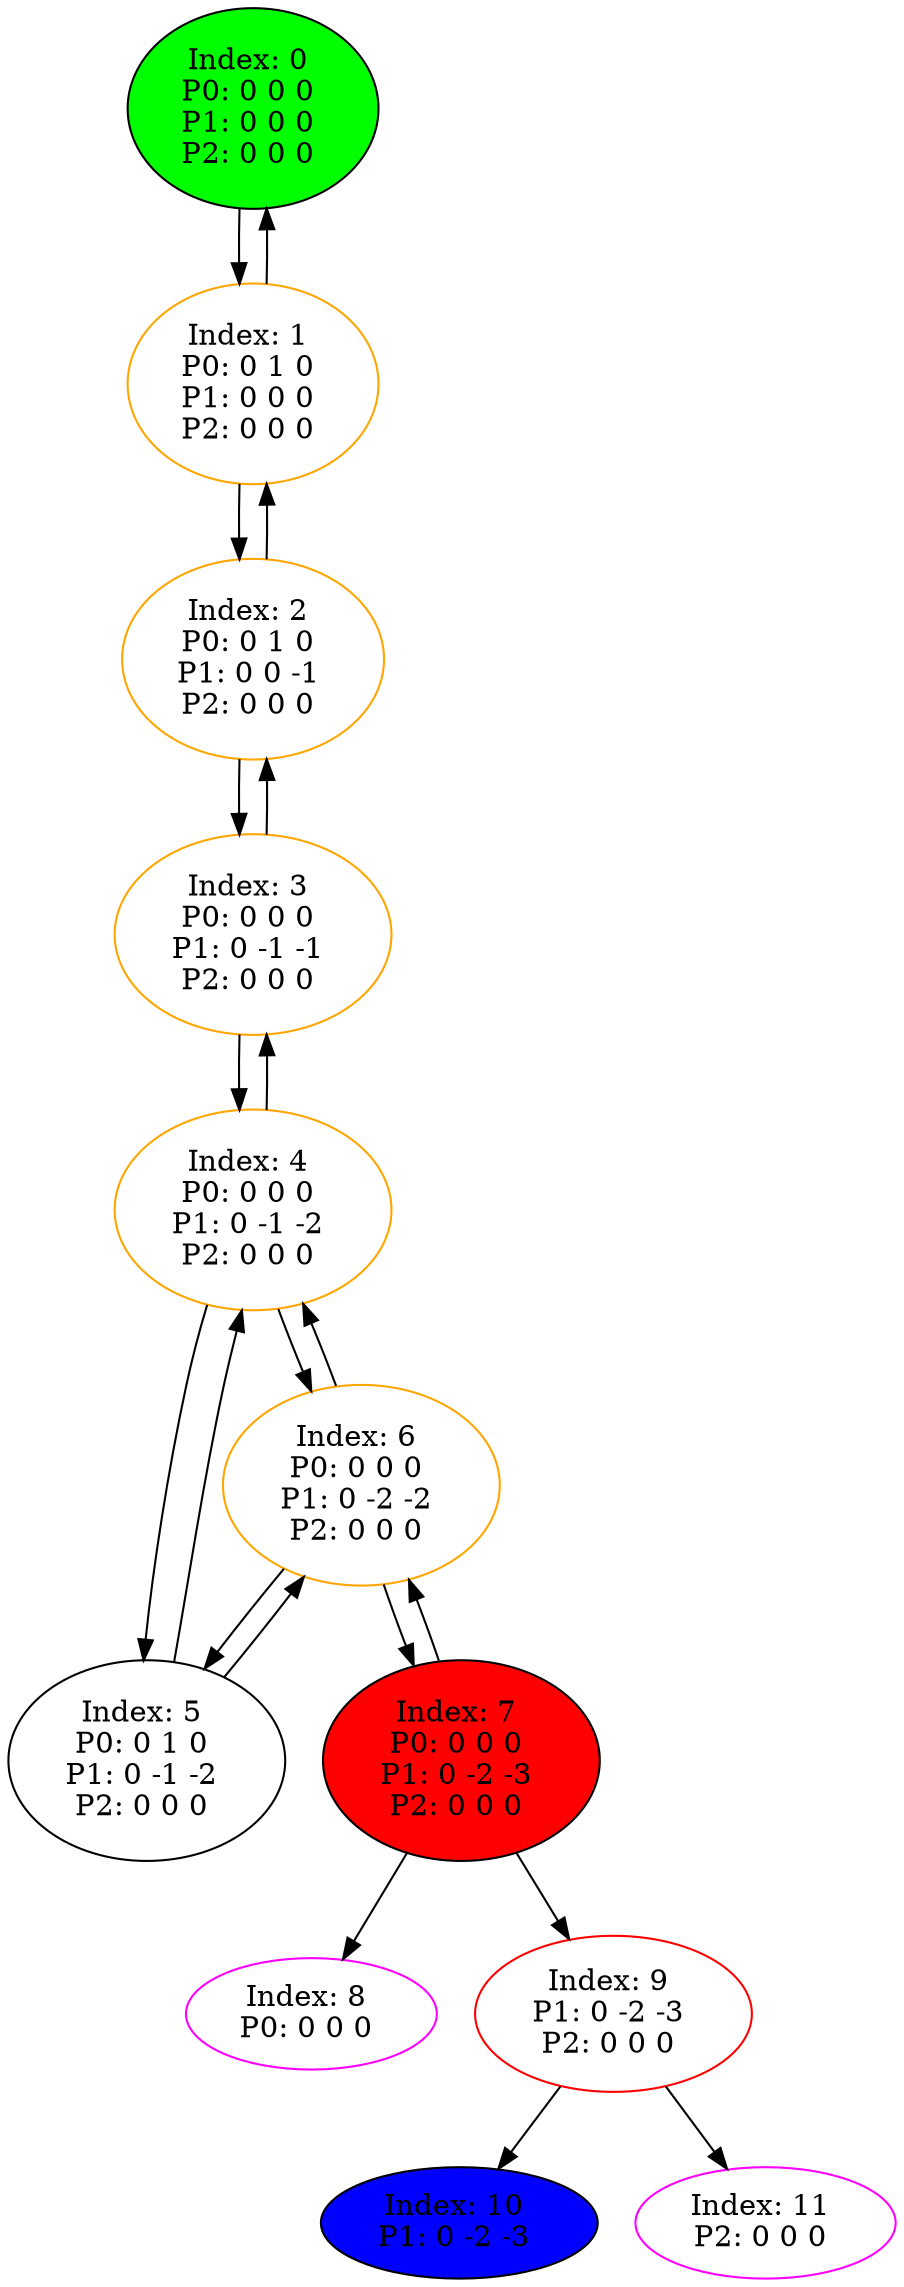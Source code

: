 digraph G {
color = "black"
0[label = "Index: 0 
P0: 0 0 0 
P1: 0 0 0 
P2: 0 0 0 
", style="filled", fillcolor = "green"]
1[label = "Index: 1 
P0: 0 1 0 
P1: 0 0 0 
P2: 0 0 0 
", color = "orange"]
2[label = "Index: 2 
P0: 0 1 0 
P1: 0 0 -1 
P2: 0 0 0 
", color = "orange"]
3[label = "Index: 3 
P0: 0 0 0 
P1: 0 -1 -1 
P2: 0 0 0 
", color = "orange"]
4[label = "Index: 4 
P0: 0 0 0 
P1: 0 -1 -2 
P2: 0 0 0 
", color = "orange"]
5[label = "Index: 5 
P0: 0 1 0 
P1: 0 -1 -2 
P2: 0 0 0 
"]
6[label = "Index: 6 
P0: 0 0 0 
P1: 0 -2 -2 
P2: 0 0 0 
", color = "orange"]
7[label = "Index: 7 
P0: 0 0 0 
P1: 0 -2 -3 
P2: 0 0 0 
", style="filled", fillcolor = "red"]
8[label = "Index: 8 
P0: 0 0 0 
", color = "fuchsia"]
9[label = "Index: 9 
P1: 0 -2 -3 
P2: 0 0 0 
", color = "red"]
10[label = "Index: 10 
P1: 0 -2 -3 
", style="filled", fillcolor = "blue"]
11[label = "Index: 11 
P2: 0 0 0 
", color = "fuchsia"]
0 -> 1

1 -> 0
1 -> 2

2 -> 1
2 -> 3

3 -> 2
3 -> 4

4 -> 3
4 -> 5
4 -> 6

5 -> 4
5 -> 6

6 -> 4
6 -> 5
6 -> 7

7 -> 6
7 -> 9
7 -> 8

9 -> 11
9 -> 10

}
